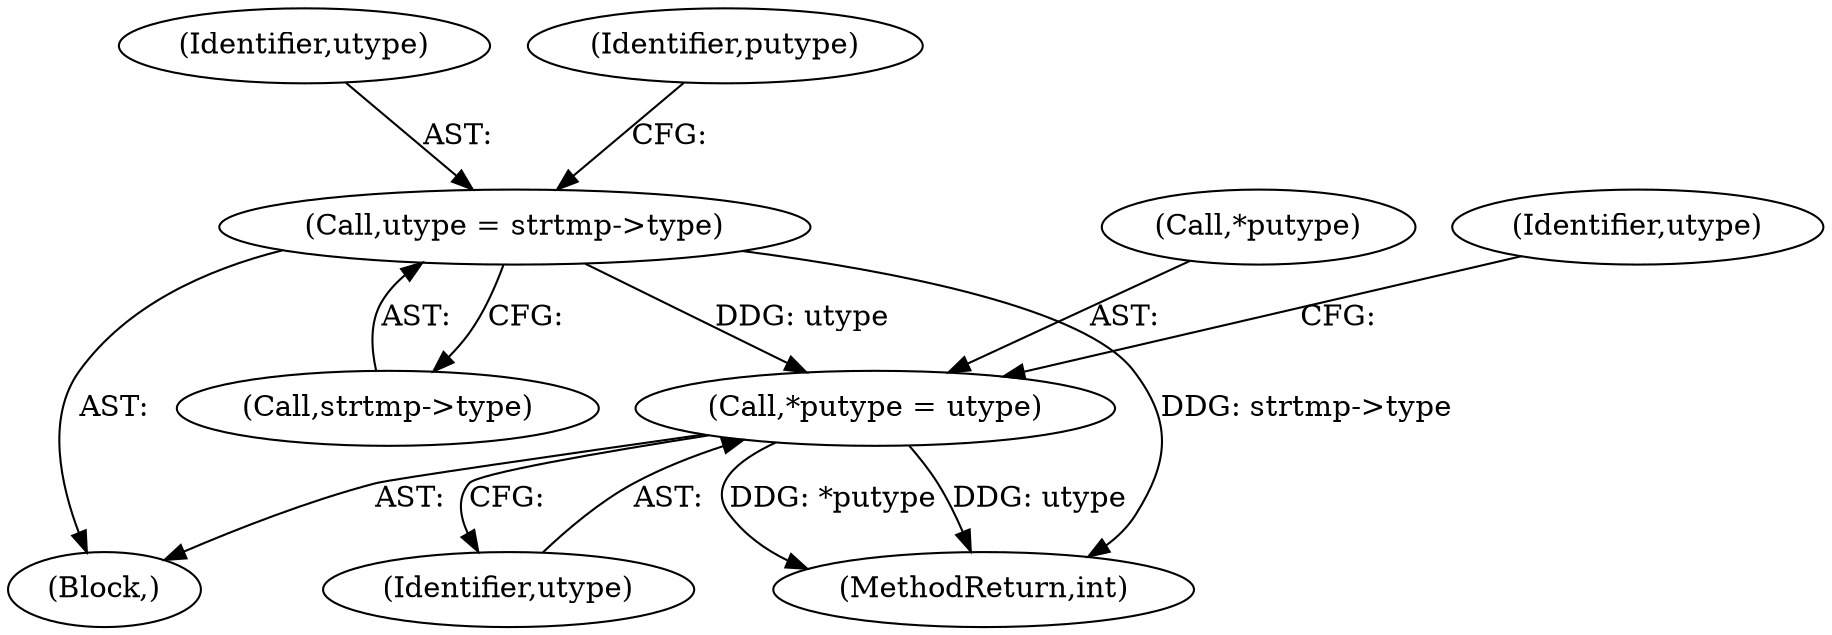 digraph "0_openssl_f5da52e308a6aeea6d5f3df98c4da295d7e9cc27_1@pointer" {
"1000175" [label="(Call,utype = strtmp->type)"];
"1000180" [label="(Call,*putype = utype)"];
"1000410" [label="(MethodReturn,int)"];
"1000180" [label="(Call,*putype = utype)"];
"1000175" [label="(Call,utype = strtmp->type)"];
"1000183" [label="(Identifier,utype)"];
"1000168" [label="(Block,)"];
"1000176" [label="(Identifier,utype)"];
"1000177" [label="(Call,strtmp->type)"];
"1000181" [label="(Call,*putype)"];
"1000222" [label="(Identifier,utype)"];
"1000182" [label="(Identifier,putype)"];
"1000175" -> "1000168"  [label="AST: "];
"1000175" -> "1000177"  [label="CFG: "];
"1000176" -> "1000175"  [label="AST: "];
"1000177" -> "1000175"  [label="AST: "];
"1000182" -> "1000175"  [label="CFG: "];
"1000175" -> "1000410"  [label="DDG: strtmp->type"];
"1000175" -> "1000180"  [label="DDG: utype"];
"1000180" -> "1000168"  [label="AST: "];
"1000180" -> "1000183"  [label="CFG: "];
"1000181" -> "1000180"  [label="AST: "];
"1000183" -> "1000180"  [label="AST: "];
"1000222" -> "1000180"  [label="CFG: "];
"1000180" -> "1000410"  [label="DDG: *putype"];
"1000180" -> "1000410"  [label="DDG: utype"];
}
